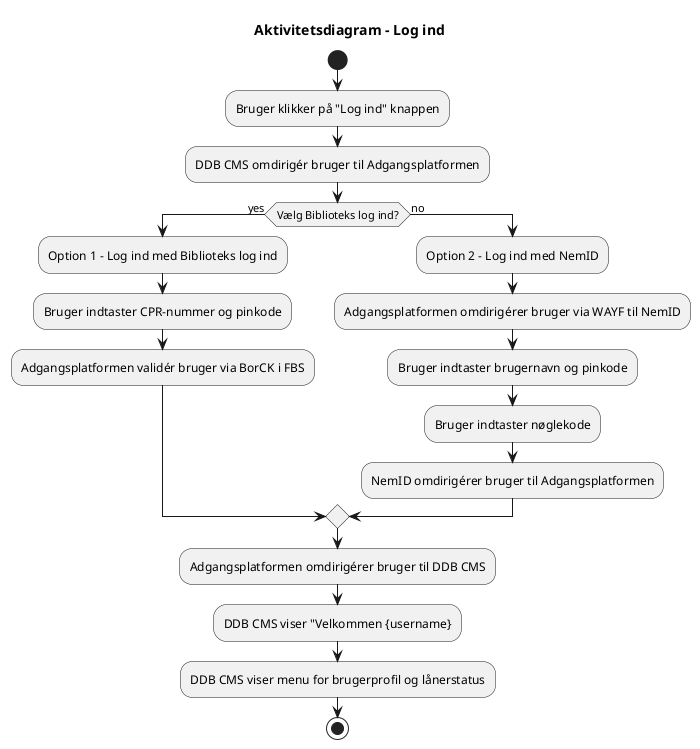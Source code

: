 @startuml

title Aktivitetsdiagram - Log ind


start

:Bruger klikker på "Log ind" knappen;
:DDB CMS omdirigér bruger til Adgangsplatformen;
if (Vælg Biblioteks log ind?) then (yes)
    :Option 1 - Log ind med Biblioteks log ind;
    :Bruger indtaster CPR-nummer og pinkode;
    :Adgangsplatformen validér bruger via BorCK i FBS;
    else (no)
        :Option 2 - Log ind med NemID;
        :Adgangsplatformen omdirigérer bruger via WAYF til NemID;
        :Bruger indtaster brugernavn og pinkode;
        :Bruger indtaster nøglekode;
        :NemID omdirigérer bruger til Adgangsplatformen;
endif

:Adgangsplatformen omdirigérer bruger til DDB CMS;
:DDB CMS viser "Velkommen {username};
:DDB CMS viser menu for brugerprofil og lånerstatus;

stop

@enduml